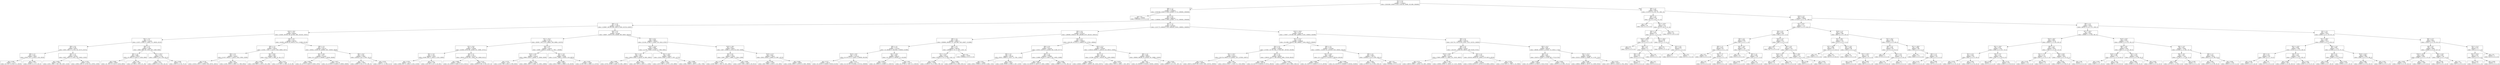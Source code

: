 digraph Tree {
node [shape=box] ;
0 [label="X[1] <= 0.5\ngini = 0.767\nsamples = 11106352\nvalue = [3320268, 5198575, 2072, 5143739, 28466, 1811066, 2064963]"] ;
1 [label="X[8] <= 1.5\ngini = 0.766\nsamples = 11059624\nvalue = [3248798, 5198575, 2058, 5143607, 27714, 1809582, 2064949]"] ;
0 -> 1 [labeldistance=2.5, labelangle=45, headlabel="True"] ;
2 [label="gini = 0.0\nsamples = 1189869\nvalue = [1881958, 0, 0, 0, 0, 0, 0]"] ;
1 -> 2 ;
3 [label="X[5] <= 0.5\ngini = 0.742\nsamples = 9869755\nvalue = [1366840, 5198575, 2058, 5143607, 27714, 1809582, 2064949]"] ;
1 -> 3 ;
4 [label="X[9] <= 2.5\ngini = 0.748\nsamples = 1293792\nvalue = [139067, 392760, 826, 780273, 4180, 310728, 418367]"] ;
3 -> 4 ;
5 [label="X[10] <= 29.5\ngini = 0.732\nsamples = 695832\nvalue = [54460, 208786, 150, 437365, 3682, 261328, 134351]"] ;
4 -> 5 ;
6 [label="X[3] <= 75.5\ngini = 0.75\nsamples = 110038\nvalue = [12071, 15490, 57, 55691, 571, 48263, 42223]"] ;
5 -> 6 ;
7 [label="X[9] <= 0.5\ngini = 0.738\nsamples = 69137\nvalue = [8202, 5885, 17, 27781, 323, 34774, 32574]"] ;
6 -> 7 ;
8 [label="X[8] <= 2.5\ngini = 0.541\nsamples = 19347\nvalue = [3165, 1227, 5, 6760, 0, 158, 19319]"] ;
7 -> 8 ;
9 [label="gini = 0.436\nsamples = 17225\nvalue = [0, 1227, 0, 6760, 0, 0, 19319]"] ;
8 -> 9 ;
10 [label="gini = 0.093\nsamples = 2122\nvalue = [3165, 0, 5, 0, 0, 158, 0]"] ;
8 -> 10 ;
11 [label="X[9] <= 1.5\ngini = 0.701\nsamples = 49790\nvalue = [5037, 4658, 12, 21021, 323, 34616, 13255]"] ;
7 -> 11 ;
12 [label="gini = 0.626\nsamples = 18335\nvalue = [2201, 1399, 1, 7301, 108, 15817, 2219]"] ;
11 -> 12 ;
13 [label="gini = 0.726\nsamples = 31455\nvalue = [2836, 3259, 11, 13720, 215, 18799, 11036]"] ;
11 -> 13 ;
14 [label="X[8] <= 2.5\ngini = 0.724\nsamples = 40901\nvalue = [3869, 9605, 40, 27910, 248, 13489, 9649]"] ;
6 -> 14 ;
15 [label="X[0] <= 1.5\ngini = 0.688\nsamples = 38152\nvalue = [0, 9605, 0, 27910, 0, 13265, 9649]"] ;
14 -> 15 ;
16 [label="gini = 0.682\nsamples = 36586\nvalue = [0, 7951, 0, 27120, 0, 13234, 9630]"] ;
15 -> 16 ;
17 [label="gini = 0.46\nsamples = 1566\nvalue = [0, 1654, 0, 790, 0, 31, 19]"] ;
15 -> 17 ;
18 [label="X[7] <= 232.5\ngini = 0.214\nsamples = 2749\nvalue = [3869, 0, 40, 0, 248, 224, 0]"] ;
14 -> 18 ;
19 [label="gini = 0.18\nsamples = 2522\nvalue = [3636, 0, 40, 0, 203, 145, 0]"] ;
18 -> 19 ;
20 [label="gini = 0.509\nsamples = 227\nvalue = [233, 0, 0, 0, 45, 79, 0]"] ;
18 -> 20 ;
21 [label="X[4] <= 8.5\ngini = 0.721\nsamples = 585794\nvalue = [42389, 193296, 93, 381674, 3111, 213065, 92128]"] ;
5 -> 21 ;
22 [label="X[0] <= 1.5\ngini = 0.733\nsamples = 194424\nvalue = [12045, 71261, 1, 122275, 1058, 48006, 52672]"] ;
21 -> 22 ;
23 [label="X[0] <= 0.5\ngini = 0.73\nsamples = 184587\nvalue = [11527, 59629, 1, 119315, 1042, 47861, 52395]"] ;
22 -> 23 ;
24 [label="gini = 0.745\nsamples = 134022\nvalue = [10224, 35011, 1, 80384, 1020, 40781, 44351]"] ;
23 -> 24 ;
25 [label="gini = 0.65\nsamples = 50565\nvalue = [1303, 24618, 0, 38931, 22, 7080, 8044]"] ;
23 -> 25 ;
26 [label="X[3] <= 69.5\ngini = 0.403\nsamples = 9837\nvalue = [518, 11632, 0, 2960, 16, 145, 277]"] ;
22 -> 26 ;
27 [label="gini = 0.387\nsamples = 5468\nvalue = [348, 6605, 0, 1318, 6, 102, 239]"] ;
26 -> 27 ;
28 [label="gini = 0.417\nsamples = 4369\nvalue = [170, 5027, 0, 1642, 10, 43, 38]"] ;
26 -> 28 ;
29 [label="X[8] <= 2.5\ngini = 0.707\nsamples = 391370\nvalue = [30344, 122035, 92, 259399, 2053, 165059, 39456]"] ;
21 -> 29 ;
30 [label="X[3] <= 46.5\ngini = 0.677\nsamples = 370403\nvalue = [0, 122035, 0, 259399, 0, 164343, 39456]"] ;
29 -> 30 ;
31 [label="gini = 0.652\nsamples = 55664\nvalue = [0, 14773, 0, 34816, 0, 35393, 2976]"] ;
30 -> 31 ;
32 [label="gini = 0.677\nsamples = 314739\nvalue = [0, 107262, 0, 224583, 0, 128950, 36480]"] ;
30 -> 32 ;
33 [label="X[6] <= 44.5\ngini = 0.161\nsamples = 20967\nvalue = [30344, 0, 92, 0, 2053, 716, 0]"] ;
29 -> 33 ;
34 [label="gini = 0.15\nsamples = 19855\nvalue = [28937, 0, 85, 0, 1747, 692, 0]"] ;
33 -> 34 ;
35 [label="gini = 0.318\nsamples = 1112\nvalue = [1407, 0, 7, 0, 306, 24, 0]"] ;
33 -> 35 ;
36 [label="X[0] <= 0.5\ngini = 0.73\nsamples = 597960\nvalue = [84607, 183974, 676, 342908, 498, 49400, 284016]"] ;
4 -> 36 ;
37 [label="X[7] <= 191.5\ngini = 0.726\nsamples = 367718\nvalue = [63367, 76112, 673, 186601, 438, 38985, 216379]"] ;
36 -> 37 ;
38 [label="X[7] <= 20.5\ngini = 0.738\nsamples = 182696\nvalue = [42386, 35782, 667, 84199, 423, 19068, 107011]"] ;
37 -> 38 ;
39 [label="X[3] <= 74.5\ngini = 0.704\nsamples = 25621\nvalue = [4166, 4362, 0, 13616, 3, 2220, 16000]"] ;
38 -> 39 ;
40 [label="gini = 0.704\nsamples = 24752\nvalue = [3948, 4327, 0, 13465, 3, 2104, 15158]"] ;
39 -> 40 ;
41 [label="gini = 0.572\nsamples = 869\nvalue = [218, 35, 0, 151, 0, 116, 842]"] ;
39 -> 41 ;
42 [label="X[8] <= 2.5\ngini = 0.742\nsamples = 157075\nvalue = [38220, 31420, 667, 70583, 420, 16848, 91011]"] ;
38 -> 42 ;
43 [label="gini = 0.665\nsamples = 130916\nvalue = [0, 31420, 0, 70583, 0, 14711, 91011]"] ;
42 -> 43 ;
44 [label="gini = 0.147\nsamples = 26159\nvalue = [38220, 0, 667, 0, 420, 2137, 0]"] ;
42 -> 44 ;
45 [label="X[4] <= 6.5\ngini = 0.71\nsamples = 185022\nvalue = [20981, 40330, 6, 102402, 15, 19917, 109368]"] ;
37 -> 45 ;
46 [label="X[10] <= 29.5\ngini = 0.737\nsamples = 103442\nvalue = [9960, 25435, 2, 58046, 15, 19849, 50390]"] ;
45 -> 46 ;
47 [label="gini = 0.723\nsamples = 10575\nvalue = [1355, 788, 0, 4165, 5, 3798, 6505]"] ;
46 -> 47 ;
48 [label="gini = 0.733\nsamples = 92867\nvalue = [8605, 24647, 2, 53881, 10, 16051, 43885]"] ;
46 -> 48 ;
49 [label="X[3] <= 74.5\ngini = 0.654\nsamples = 81580\nvalue = [11021, 14895, 4, 44356, 0, 68, 58978]"] ;
45 -> 49 ;
50 [label="gini = 0.666\nsamples = 65672\nvalue = [8315, 13843, 4, 38660, 0, 64, 43226]"] ;
49 -> 50 ;
51 [label="gini = 0.545\nsamples = 15908\nvalue = [2706, 1052, 0, 5696, 0, 4, 15752]"] ;
49 -> 51 ;
52 [label="X[3] <= 67.5\ngini = 0.688\nsamples = 230242\nvalue = [21240, 107862, 3, 156307, 60, 10415, 67637]"] ;
36 -> 52 ;
53 [label="X[10] <= 212.5\ngini = 0.688\nsamples = 130841\nvalue = [11763, 72366, 0, 81553, 22, 5389, 35631]"] ;
52 -> 53 ;
54 [label="X[4] <= 10.5\ngini = 0.68\nsamples = 82031\nvalue = [6529, 50561, 0, 48108, 18, 3362, 20852]"] ;
53 -> 54 ;
55 [label="gini = 0.683\nsamples = 72185\nvalue = [5702, 42186, 0, 44092, 18, 3361, 18667]"] ;
54 -> 55 ;
56 [label="gini = 0.613\nsamples = 9846\nvalue = [827, 8375, 0, 4016, 0, 1, 2185]"] ;
54 -> 56 ;
57 [label="X[2] <= 124.5\ngini = 0.691\nsamples = 48810\nvalue = [5234, 21805, 0, 33445, 4, 2027, 14779]"] ;
53 -> 57 ;
58 [label="gini = 0.673\nsamples = 18281\nvalue = [1873, 5367, 0, 13775, 2, 822, 6990]"] ;
57 -> 58 ;
59 [label="gini = 0.689\nsamples = 30529\nvalue = [3361, 16438, 0, 19670, 2, 1205, 7789]"] ;
57 -> 59 ;
60 [label="X[10] <= 38.5\ngini = 0.675\nsamples = 99401\nvalue = [9477, 35496, 3, 74754, 38, 5026, 32006]"] ;
52 -> 60 ;
61 [label="X[4] <= 6.5\ngini = 0.703\nsamples = 25483\nvalue = [3467, 5492, 1, 16695, 15, 2059, 12296]"] ;
60 -> 61 ;
62 [label="gini = 0.731\nsamples = 11954\nvalue = [1536, 3383, 1, 7843, 15, 2021, 4081]"] ;
61 -> 62 ;
63 [label="gini = 0.656\nsamples = 13529\nvalue = [1931, 2109, 0, 8852, 0, 38, 8215]"] ;
61 -> 63 ;
64 [label="X[10] <= 47.5\ngini = 0.655\nsamples = 73918\nvalue = [6010, 30004, 2, 58059, 23, 2967, 19710]"] ;
60 -> 64 ;
65 [label="gini = 0.564\nsamples = 13280\nvalue = [462, 10981, 0, 8320, 0, 119, 1062]"] ;
64 -> 65 ;
66 [label="gini = 0.649\nsamples = 60638\nvalue = [5548, 19023, 2, 49739, 23, 2848, 18648]"] ;
64 -> 66 ;
67 [label="X[5] <= 1.5\ngini = 0.736\nsamples = 8575963\nvalue = [1227773, 4805815, 1232, 4363334, 23534, 1498854, 1646582]"] ;
3 -> 67 ;
68 [label="X[0] <= 0.5\ngini = 0.736\nsamples = 3732237\nvalue = [468096, 2038225, 768, 1894480, 8370, 492229, 1003513]"] ;
67 -> 68 ;
69 [label="X[8] <= 2.5\ngini = 0.766\nsamples = 1963172\nvalue = [306960, 565846, 757, 1007566, 7453, 404877, 812669]"] ;
68 -> 69 ;
70 [label="X[9] <= 2.5\ngini = 0.722\nsamples = 1757043\nvalue = [0, 565846, 0, 1007566, 0, 393830, 812669]"] ;
69 -> 70 ;
71 [label="X[10] <= 28.5\ngini = 0.725\nsamples = 1167919\nvalue = [0, 357273, 0, 715561, 0, 393830, 381239]"] ;
70 -> 71 ;
72 [label="gini = 0.727\nsamples = 190141\nvalue = [0, 42525, 0, 100463, 0, 66316, 91233]"] ;
71 -> 72 ;
73 [label="gini = 0.721\nsamples = 977778\nvalue = [0, 314748, 0, 615098, 0, 327514, 290006]"] ;
71 -> 73 ;
74 [label="X[2] <= 130.5\ngini = 0.637\nsamples = 589124\nvalue = [0, 208573, 0, 292005, 0, 0, 431430]"] ;
70 -> 74 ;
75 [label="gini = 0.643\nsamples = 415952\nvalue = [0, 150814, 0, 214068, 0, 0, 293275]"] ;
74 -> 75 ;
76 [label="gini = 0.62\nsamples = 173172\nvalue = [0, 57759, 0, 77937, 0, 0, 138155]"] ;
74 -> 76 ;
77 [label="X[8] <= 4.5\ngini = 0.113\nsamples = 206129\nvalue = [306960, 0, 757, 0, 7453, 11047, 0]"] ;
69 -> 77 ;
78 [label="X[7] <= 211.5\ngini = 0.337\nsamples = 61568\nvalue = [78416, 0, 757, 0, 7453, 11047, 0]"] ;
77 -> 78 ;
79 [label="gini = 0.256\nsamples = 52809\nvalue = [71830, 0, 731, 0, 3623, 7697, 0]"] ;
78 -> 79 ;
80 [label="gini = 0.636\nsamples = 8759\nvalue = [6586, 0, 26, 0, 3830, 3350, 0]"] ;
78 -> 80 ;
81 [label="gini = 0.0\nsamples = 144561\nvalue = [228544, 0, 0, 0, 0, 0, 0]"] ;
77 -> 81 ;
82 [label="X[4] <= 2.5\ngini = 0.614\nsamples = 1769065\nvalue = [161136, 1472379, 11, 886914, 917, 87352, 190844]"] ;
68 -> 82 ;
83 [label="X[6] <= 9.5\ngini = 0.517\nsamples = 536168\nvalue = [22910, 542374, 0, 225500, 364, 21336, 35777]"] ;
82 -> 83 ;
84 [label="X[6] <= 5.5\ngini = 0.56\nsamples = 162199\nvalue = [8222, 149923, 0, 79127, 12, 7301, 12281]"] ;
83 -> 84 ;
85 [label="gini = 0.53\nsamples = 118662\nvalue = [5814, 116593, 0, 53758, 9, 4484, 7152]"] ;
84 -> 85 ;
86 [label="gini = 0.624\nsamples = 43537\nvalue = [2408, 33330, 0, 25369, 3, 2817, 5129]"] ;
84 -> 86 ;
87 [label="X[8] <= 2.5\ngini = 0.496\nsamples = 373969\nvalue = [14688, 392451, 0, 146373, 352, 14035, 23496]"] ;
83 -> 87 ;
88 [label="gini = 0.469\nsamples = 364103\nvalue = [0, 392451, 0, 146373, 0, 13652, 23496]"] ;
87 -> 88 ;
89 [label="gini = 0.092\nsamples = 9866\nvalue = [14688, 0, 0, 0, 352, 383, 0]"] ;
87 -> 89 ;
90 [label="X[3] <= 57.5\ngini = 0.645\nsamples = 1232897\nvalue = [138226, 930005, 11, 661414, 553, 66016, 155067]"] ;
82 -> 90 ;
91 [label="X[0] <= 2.5\ngini = 0.61\nsamples = 387390\nvalue = [47386, 330709, 1, 183158, 202, 15050, 36562]"] ;
90 -> 91 ;
92 [label="gini = 0.601\nsamples = 364857\nvalue = [40462, 318695, 1, 168256, 195, 14524, 35075]"] ;
91 -> 92 ;
93 [label="gini = 0.676\nsamples = 22533\nvalue = [6924, 12014, 0, 14902, 7, 526, 1487]"] ;
91 -> 93 ;
94 [label="X[8] <= 2.5\ngini = 0.658\nsamples = 845507\nvalue = [90840, 599296, 10, 478256, 351, 50966, 118505]"] ;
90 -> 94 ;
95 [label="gini = 0.61\nsamples = 786775\nvalue = [0, 599296, 0, 478256, 0, 49339, 118505]"] ;
94 -> 95 ;
96 [label="gini = 0.042\nsamples = 58732\nvalue = [90840, 0, 10, 0, 351, 1627, 0]"] ;
94 -> 96 ;
97 [label="X[10] <= 230.5\ngini = 0.732\nsamples = 4843726\nvalue = [759677, 2767590, 464, 2468854, 15164, 1006625, 643069]"] ;
67 -> 97 ;
98 [label="X[7] <= 172.5\ngini = 0.735\nsamples = 3788966\nvalue = [511899, 2052014, 368, 1996847, 12042, 881873, 538435]"] ;
97 -> 98 ;
99 [label="X[4] <= 5.5\ngini = 0.743\nsamples = 1646897\nvalue = [270947, 927701, 344, 777709, 6857, 387029, 235290]"] ;
98 -> 99 ;
100 [label="X[2] <= 132.5\ngini = 0.741\nsamples = 654075\nvalue = [101724, 384974, 76, 292655, 1972, 107929, 145871]"] ;
99 -> 100 ;
101 [label="gini = 0.747\nsamples = 596093\nvalue = [95574, 333870, 69, 275221, 1800, 100703, 136563]"] ;
100 -> 101 ;
102 [label="gini = 0.63\nsamples = 57982\nvalue = [6150, 51104, 7, 17434, 172, 7226, 9308]"] ;
100 -> 102 ;
103 [label="X[8] <= 2.5\ngini = 0.739\nsamples = 992822\nvalue = [169223, 542727, 268, 485054, 4885, 279100, 89419]"] ;
99 -> 103 ;
104 [label="gini = 0.684\nsamples = 881168\nvalue = [0, 542727, 0, 485054, 0, 276751, 89419]"] ;
103 -> 104 ;
105 [label="gini = 0.082\nsamples = 111654\nvalue = [169223, 0, 268, 0, 4885, 2349, 0]"] ;
103 -> 105 ;
106 [label="X[8] <= 2.5\ngini = 0.726\nsamples = 2142069\nvalue = [240952, 1124313, 24, 1219138, 5185, 494844, 303145]"] ;
98 -> 106 ;
107 [label="X[2] <= 119.5\ngini = 0.687\nsamples = 1985297\nvalue = [0, 1124313, 0, 1219138, 0, 492516, 303145]"] ;
106 -> 107 ;
108 [label="gini = 0.686\nsamples = 240436\nvalue = [0, 105572, 0, 169455, 0, 57172, 48763]"] ;
107 -> 108 ;
109 [label="gini = 0.685\nsamples = 1744861\nvalue = [0, 1018741, 0, 1049683, 0, 435344, 254382]"] ;
107 -> 109 ;
110 [label="X[8] <= 4.5\ngini = 0.059\nsamples = 156772\nvalue = [240952, 0, 24, 0, 5185, 2328, 0]"] ;
106 -> 110 ;
111 [label="gini = 0.459\nsamples = 15939\nvalue = [17553, 0, 24, 0, 5185, 2328, 0]"] ;
110 -> 111 ;
112 [label="gini = 0.0\nsamples = 140833\nvalue = [223399, 0, 0, 0, 0, 0, 0]"] ;
110 -> 112 ;
113 [label="X[0] <= 0.5\ngini = 0.704\nsamples = 1054760\nvalue = [247778, 715576, 96, 472007, 3122, 124752, 104634]"] ;
97 -> 113 ;
114 [label="X[6] <= 2.0\ngini = 0.782\nsamples = 454537\nvalue = [161180, 173033, 96, 199478, 2409, 95236, 87501]"] ;
113 -> 114 ;
115 [label="X[10] <= 238.5\ngini = 0.75\nsamples = 181945\nvalue = [79635, 84685, 12, 74844, 231, 10162, 38397]"] ;
114 -> 115 ;
116 [label="gini = 0.74\nsamples = 108198\nvalue = [49679, 52091, 1, 45342, 114, 4952, 18949]"] ;
115 -> 116 ;
117 [label="gini = 0.763\nsamples = 73747\nvalue = [29956, 32594, 11, 29502, 117, 5210, 19448]"] ;
115 -> 117 ;
118 [label="X[5] <= 2.5\ngini = 0.787\nsamples = 272592\nvalue = [81545, 88348, 84, 124634, 2178, 85074, 49104]"] ;
114 -> 118 ;
119 [label="gini = 0.784\nsamples = 254498\nvalue = [74026, 84133, 57, 116734, 2178, 84952, 40261]"] ;
118 -> 119 ;
120 [label="gini = 0.738\nsamples = 18094\nvalue = [7519, 4215, 27, 7900, 0, 122, 8843]"] ;
118 -> 120 ;
121 [label="X[3] <= 41.5\ngini = 0.581\nsamples = 600223\nvalue = [86598, 542543, 0, 272529, 713, 29516, 17133]"] ;
113 -> 121 ;
122 [label="X[8] <= 2.5\ngini = 0.607\nsamples = 258335\nvalue = [34376, 218505, 0, 127538, 682, 17719, 9718]"] ;
121 -> 122 ;
123 [label="gini = 0.538\nsamples = 236030\nvalue = [0, 218505, 0, 127538, 0, 17443, 9718]"] ;
122 -> 123 ;
124 [label="gini = 0.053\nsamples = 22305\nvalue = [34376, 0, 0, 0, 682, 276, 0]"] ;
122 -> 124 ;
125 [label="X[2] <= 127.5\ngini = 0.559\nsamples = 341888\nvalue = [52222, 324038, 0, 144991, 31, 11797, 7415]"] ;
121 -> 125 ;
126 [label="gini = 0.568\nsamples = 302159\nvalue = [49645, 280464, 0, 130737, 22, 10033, 6324]"] ;
125 -> 126 ;
127 [label="gini = 0.472\nsamples = 39729\nvalue = [2577, 43574, 0, 14254, 9, 1764, 1091]"] ;
125 -> 127 ;
128 [label="X[8] <= 2.5\ngini = 0.063\nsamples = 46728\nvalue = [71470, 0, 14, 132, 752, 1484, 14]"] ;
0 -> 128 [labeldistance=2.5, labelangle=-45, headlabel="False"] ;
129 [label="X[8] <= 1.5\ngini = 0.545\nsamples = 140\nvalue = [51, 0, 0, 132, 0, 15, 14]"] ;
128 -> 129 ;
130 [label="gini = 0.0\nsamples = 36\nvalue = [51, 0, 0, 0, 0, 0, 0]"] ;
129 -> 130 ;
131 [label="X[2] <= 133.5\ngini = 0.312\nsamples = 104\nvalue = [0, 0, 0, 132, 0, 15, 14]"] ;
129 -> 131 ;
132 [label="X[5] <= 1.5\ngini = 0.637\nsamples = 23\nvalue = [0, 0, 0, 7, 0, 15, 14]"] ;
131 -> 132 ;
133 [label="X[10] <= 203.0\ngini = 0.571\nsamples = 15\nvalue = [0, 0, 0, 6, 0, 3, 12]"] ;
132 -> 133 ;
134 [label="gini = 0.0\nsamples = 4\nvalue = [0, 0, 0, 6, 0, 0, 0]"] ;
133 -> 134 ;
135 [label="X[9] <= 2.5\ngini = 0.32\nsamples = 11\nvalue = [0, 0, 0, 0, 0, 3, 12]"] ;
133 -> 135 ;
136 [label="X[0] <= 4.5\ngini = 0.48\nsamples = 5\nvalue = [0, 0, 0, 0, 0, 3, 2]"] ;
135 -> 136 ;
137 [label="gini = 0.375\nsamples = 4\nvalue = [0, 0, 0, 0, 0, 3, 1]"] ;
136 -> 137 ;
138 [label="gini = 0.0\nsamples = 1\nvalue = [0, 0, 0, 0, 0, 0, 1]"] ;
136 -> 138 ;
139 [label="gini = 0.0\nsamples = 6\nvalue = [0, 0, 0, 0, 0, 0, 10]"] ;
135 -> 139 ;
140 [label="X[2] <= 130.5\ngini = 0.338\nsamples = 8\nvalue = [0, 0, 0, 1, 0, 12, 2]"] ;
132 -> 140 ;
141 [label="gini = 0.0\nsamples = 6\nvalue = [0, 0, 0, 0, 0, 12, 0]"] ;
140 -> 141 ;
142 [label="X[1] <= 9.5\ngini = 0.444\nsamples = 2\nvalue = [0, 0, 0, 1, 0, 0, 2]"] ;
140 -> 142 ;
143 [label="gini = 0.0\nsamples = 1\nvalue = [0, 0, 0, 0, 0, 0, 2]"] ;
142 -> 143 ;
144 [label="gini = 0.0\nsamples = 1\nvalue = [0, 0, 0, 1, 0, 0, 0]"] ;
142 -> 144 ;
145 [label="gini = 0.0\nsamples = 81\nvalue = [0, 0, 0, 125, 0, 0, 0]"] ;
131 -> 145 ;
146 [label="X[10] <= 5.5\ngini = 0.059\nsamples = 46588\nvalue = [71419, 0, 14, 0, 752, 1469, 0]"] ;
128 -> 146 ;
147 [label="X[7] <= 93.5\ngini = 0.171\nsamples = 1151\nvalue = [1632, 0, 0, 0, 5, 164, 0]"] ;
146 -> 147 ;
148 [label="X[4] <= 8.5\ngini = 0.019\nsamples = 485\nvalue = [740, 0, 0, 0, 1, 6, 0]"] ;
147 -> 148 ;
149 [label="X[5] <= 0.5\ngini = 0.009\nsamples = 270\nvalue = [431, 0, 0, 0, 1, 1, 0]"] ;
148 -> 149 ;
150 [label="X[0] <= 1.5\ngini = 0.015\nsamples = 82\nvalue = [134, 0, 0, 0, 0, 1, 0]"] ;
149 -> 150 ;
151 [label="gini = 0.0\nsamples = 80\nvalue = [133, 0, 0, 0, 0, 0, 0]"] ;
150 -> 151 ;
152 [label="X[4] <= 7.0\ngini = 0.5\nsamples = 2\nvalue = [1, 0, 0, 0, 0, 1, 0]"] ;
150 -> 152 ;
153 [label="gini = 0.0\nsamples = 1\nvalue = [1, 0, 0, 0, 0, 0, 0]"] ;
152 -> 153 ;
154 [label="gini = 0.0\nsamples = 1\nvalue = [0, 0, 0, 0, 0, 1, 0]"] ;
152 -> 154 ;
155 [label="X[3] <= 76.5\ngini = 0.007\nsamples = 188\nvalue = [297, 0, 0, 0, 1, 0, 0]"] ;
149 -> 155 ;
156 [label="gini = 0.0\nsamples = 48\nvalue = [75, 0, 0, 0, 0, 0, 0]"] ;
155 -> 156 ;
157 [label="X[5] <= 1.5\ngini = 0.009\nsamples = 140\nvalue = [222, 0, 0, 0, 1, 0, 0]"] ;
155 -> 157 ;
158 [label="gini = 0.016\nsamples = 77\nvalue = [122, 0, 0, 0, 1, 0, 0]"] ;
157 -> 158 ;
159 [label="gini = 0.0\nsamples = 63\nvalue = [100, 0, 0, 0, 0, 0, 0]"] ;
157 -> 159 ;
160 [label="X[10] <= 3.0\ngini = 0.031\nsamples = 215\nvalue = [309, 0, 0, 0, 0, 5, 0]"] ;
148 -> 160 ;
161 [label="gini = 0.0\nsamples = 33\nvalue = [47, 0, 0, 0, 0, 0, 0]"] ;
160 -> 161 ;
162 [label="X[4] <= 9.5\ngini = 0.037\nsamples = 182\nvalue = [262, 0, 0, 0, 0, 5, 0]"] ;
160 -> 162 ;
163 [label="X[10] <= 4.5\ngini = 0.08\nsamples = 41\nvalue = [46, 0, 0, 0, 0, 2, 0]"] ;
162 -> 163 ;
164 [label="gini = 0.102\nsamples = 31\nvalue = [35, 0, 0, 0, 0, 2, 0]"] ;
163 -> 164 ;
165 [label="gini = 0.0\nsamples = 10\nvalue = [11, 0, 0, 0, 0, 0, 0]"] ;
163 -> 165 ;
166 [label="X[7] <= 39.5\ngini = 0.027\nsamples = 141\nvalue = [216, 0, 0, 0, 0, 3, 0]"] ;
162 -> 166 ;
167 [label="gini = 0.198\nsamples = 7\nvalue = [8, 0, 0, 0, 0, 1, 0]"] ;
166 -> 167 ;
168 [label="gini = 0.019\nsamples = 134\nvalue = [208, 0, 0, 0, 0, 2, 0]"] ;
166 -> 168 ;
169 [label="X[10] <= 4.5\ngini = 0.261\nsamples = 666\nvalue = [892, 0, 0, 0, 4, 158, 0]"] ;
147 -> 169 ;
170 [label="X[7] <= 96.5\ngini = 0.414\nsamples = 153\nvalue = [174, 0, 0, 0, 0, 72, 0]"] ;
169 -> 170 ;
171 [label="X[7] <= 95.5\ngini = 0.308\nsamples = 55\nvalue = [16, 0, 0, 0, 0, 68, 0]"] ;
170 -> 171 ;
172 [label="gini = 0.0\nsamples = 10\nvalue = [16, 0, 0, 0, 0, 0, 0]"] ;
171 -> 172 ;
173 [label="gini = 0.0\nsamples = 45\nvalue = [0, 0, 0, 0, 0, 68, 0]"] ;
171 -> 173 ;
174 [label="X[4] <= 10.5\ngini = 0.048\nsamples = 98\nvalue = [158, 0, 0, 0, 0, 4, 0]"] ;
170 -> 174 ;
175 [label="gini = 0.0\nsamples = 63\nvalue = [105, 0, 0, 0, 0, 0, 0]"] ;
174 -> 175 ;
176 [label="X[7] <= 102.5\ngini = 0.131\nsamples = 35\nvalue = [53, 0, 0, 0, 0, 4, 0]"] ;
174 -> 176 ;
177 [label="gini = 0.397\nsamples = 8\nvalue = [8, 0, 0, 0, 0, 3, 0]"] ;
176 -> 177 ;
178 [label="gini = 0.043\nsamples = 27\nvalue = [45, 0, 0, 0, 0, 1, 0]"] ;
176 -> 178 ;
179 [label="X[7] <= 94.5\ngini = 0.199\nsamples = 513\nvalue = [718, 0, 0, 0, 4, 86, 0]"] ;
169 -> 179 ;
180 [label="X[9] <= 2.5\ngini = 0.263\nsamples = 48\nvalue = [12, 0, 0, 0, 0, 65, 0]"] ;
179 -> 180 ;
181 [label="gini = 0.0\nsamples = 4\nvalue = [7, 0, 0, 0, 0, 0, 0]"] ;
180 -> 181 ;
182 [label="X[4] <= 3.5\ngini = 0.133\nsamples = 44\nvalue = [5, 0, 0, 0, 0, 65, 0]"] ;
180 -> 182 ;
183 [label="gini = 0.0\nsamples = 40\nvalue = [0, 0, 0, 0, 0, 65, 0]"] ;
182 -> 183 ;
184 [label="gini = 0.0\nsamples = 4\nvalue = [5, 0, 0, 0, 0, 0, 0]"] ;
182 -> 184 ;
185 [label="X[7] <= 108.5\ngini = 0.066\nsamples = 465\nvalue = [706, 0, 0, 0, 4, 21, 0]"] ;
179 -> 185 ;
186 [label="gini = 0.0\nsamples = 273\nvalue = [426, 0, 0, 0, 0, 0, 0]"] ;
185 -> 186 ;
187 [label="X[5] <= 1.5\ngini = 0.152\nsamples = 192\nvalue = [280, 0, 0, 0, 4, 21, 0]"] ;
185 -> 187 ;
188 [label="gini = 0.137\nsamples = 177\nvalue = [263, 0, 0, 0, 0, 21, 0]"] ;
187 -> 188 ;
189 [label="gini = 0.308\nsamples = 15\nvalue = [17, 0, 0, 0, 4, 0, 0]"] ;
187 -> 189 ;
190 [label="X[9] <= 2.5\ngini = 0.056\nsamples = 45437\nvalue = [69787, 0, 14, 0, 747, 1305, 0]"] ;
146 -> 190 ;
191 [label="X[7] <= 102.5\ngini = 0.06\nsamples = 23420\nvalue = [35856, 0, 5, 0, 644, 494, 0]"] ;
190 -> 191 ;
192 [label="X[10] <= 60.5\ngini = 0.084\nsamples = 6179\nvalue = [9456, 0, 2, 0, 233, 193, 0]"] ;
191 -> 192 ;
193 [label="X[2] <= 129.5\ngini = 0.167\nsamples = 1304\nvalue = [1895, 0, 0, 0, 107, 79, 0]"] ;
192 -> 193 ;
194 [label="X[7] <= 47.5\ngini = 0.305\nsamples = 320\nvalue = [398, 0, 0, 0, 47, 38, 0]"] ;
193 -> 194 ;
195 [label="gini = 0.219\nsamples = 178\nvalue = [240, 0, 0, 0, 23, 10, 0]"] ;
194 -> 195 ;
196 [label="gini = 0.403\nsamples = 142\nvalue = [158, 0, 0, 0, 24, 28, 0]"] ;
194 -> 196 ;
197 [label="X[3] <= 70.5\ngini = 0.12\nsamples = 984\nvalue = [1497, 0, 0, 0, 60, 41, 0]"] ;
193 -> 197 ;
198 [label="gini = 0.568\nsamples = 6\nvalue = [3, 0, 0, 0, 1, 5, 0]"] ;
197 -> 198 ;
199 [label="gini = 0.114\nsamples = 978\nvalue = [1494, 0, 0, 0, 59, 36, 0]"] ;
197 -> 199 ;
200 [label="X[6] <= 2.5\ngini = 0.061\nsamples = 4875\nvalue = [7561, 0, 2, 0, 126, 114, 0]"] ;
192 -> 200 ;
201 [label="X[1] <= 71.5\ngini = 0.172\nsamples = 223\nvalue = [326, 0, 2, 0, 14, 17, 0]"] ;
200 -> 201 ;
202 [label="gini = 0.144\nsamples = 210\nvalue = [316, 0, 2, 0, 9, 15, 0]"] ;
201 -> 202 ;
203 [label="gini = 0.554\nsamples = 13\nvalue = [10, 0, 0, 0, 5, 2, 0]"] ;
201 -> 203 ;
204 [label="X[0] <= 63.0\ngini = 0.055\nsamples = 4652\nvalue = [7235, 0, 0, 0, 112, 97, 0]"] ;
200 -> 204 ;
205 [label="gini = 0.054\nsamples = 4649\nvalue = [7233, 0, 0, 0, 109, 97, 0]"] ;
204 -> 205 ;
206 [label="gini = 0.48\nsamples = 3\nvalue = [2, 0, 0, 0, 3, 0, 0]"] ;
204 -> 206 ;
207 [label="X[10] <= 83.5\ngini = 0.052\nsamples = 17241\nvalue = [26400, 0, 3, 0, 411, 301, 0]"] ;
191 -> 207 ;
208 [label="X[6] <= 16.5\ngini = 0.101\nsamples = 3259\nvalue = [4831, 0, 2, 0, 116, 149, 0]"] ;
207 -> 208 ;
209 [label="X[10] <= 39.5\ngini = 0.166\nsamples = 775\nvalue = [1117, 0, 2, 0, 10, 99, 0]"] ;
208 -> 209 ;
210 [label="gini = 0.354\nsamples = 115\nvalue = [126, 0, 0, 0, 1, 36, 0]"] ;
209 -> 210 ;
211 [label="gini = 0.131\nsamples = 660\nvalue = [991, 0, 2, 0, 9, 63, 0]"] ;
209 -> 211 ;
212 [label="X[3] <= 73.5\ngini = 0.078\nsamples = 2484\nvalue = [3714, 0, 0, 0, 106, 50, 0]"] ;
208 -> 212 ;
213 [label="gini = 0.098\nsamples = 1593\nvalue = [2349, 0, 0, 0, 92, 34, 0]"] ;
212 -> 213 ;
214 [label="gini = 0.042\nsamples = 891\nvalue = [1365, 0, 0, 0, 14, 16, 0]"] ;
212 -> 214 ;
215 [label="X[6] <= 14.5\ngini = 0.04\nsamples = 13982\nvalue = [21569, 0, 1, 0, 295, 152, 0]"] ;
207 -> 215 ;
216 [label="X[0] <= 18.5\ngini = 0.03\nsamples = 7559\nvalue = [11756, 0, 1, 0, 109, 73, 0]"] ;
215 -> 216 ;
217 [label="gini = 0.03\nsamples = 7528\nvalue = [11713, 0, 1, 0, 106, 72, 0]"] ;
216 -> 217 ;
218 [label="gini = 0.158\nsamples = 31\nvalue = [43, 0, 0, 0, 3, 1, 0]"] ;
216 -> 218 ;
219 [label="X[9] <= 1.5\ngini = 0.051\nsamples = 6423\nvalue = [9813, 0, 0, 0, 186, 79, 0]"] ;
215 -> 219 ;
220 [label="gini = 0.067\nsamples = 2164\nvalue = [3271, 0, 0, 0, 89, 28, 0]"] ;
219 -> 220 ;
221 [label="gini = 0.043\nsamples = 4259\nvalue = [6542, 0, 0, 0, 97, 51, 0]"] ;
219 -> 221 ;
222 [label="X[1] <= 5.5\ngini = 0.052\nsamples = 22017\nvalue = [33931, 0, 9, 0, 103, 811, 0]"] ;
190 -> 222 ;
223 [label="X[7] <= 109.5\ngini = 0.057\nsamples = 15317\nvalue = [23520, 0, 9, 0, 74, 620, 0]"] ;
222 -> 223 ;
224 [label="X[2] <= 119.5\ngini = 0.046\nsamples = 7838\nvalue = [12121, 0, 3, 0, 42, 249, 0]"] ;
223 -> 224 ;
225 [label="X[0] <= 3.5\ngini = 0.153\nsamples = 335\nvalue = [495, 0, 0, 0, 1, 44, 0]"] ;
224 -> 225 ;
226 [label="gini = 0.158\nsamples = 324\nvalue = [478, 0, 0, 0, 1, 44, 0]"] ;
225 -> 226 ;
227 [label="gini = 0.0\nsamples = 11\nvalue = [17, 0, 0, 0, 0, 0, 0]"] ;
225 -> 227 ;
228 [label="X[3] <= 72.5\ngini = 0.041\nsamples = 7503\nvalue = [11626, 0, 3, 0, 41, 205, 0]"] ;
224 -> 228 ;
229 [label="gini = 0.035\nsamples = 6817\nvalue = [10595, 0, 3, 0, 28, 158, 0]"] ;
228 -> 229 ;
230 [label="gini = 0.105\nsamples = 686\nvalue = [1031, 0, 0, 0, 13, 47, 0]"] ;
228 -> 230 ;
231 [label="X[6] <= 14.5\ngini = 0.067\nsamples = 7479\nvalue = [11399, 0, 6, 0, 32, 371, 0]"] ;
223 -> 231 ;
232 [label="X[4] <= 5.5\ngini = 0.032\nsamples = 3514\nvalue = [5508, 0, 0, 0, 8, 82, 0]"] ;
231 -> 232 ;
233 [label="gini = 0.058\nsamples = 1162\nvalue = [1808, 0, 0, 0, 7, 49, 0]"] ;
232 -> 233 ;
234 [label="gini = 0.018\nsamples = 2352\nvalue = [3700, 0, 0, 0, 1, 33, 0]"] ;
232 -> 234 ;
235 [label="X[10] <= 247.5\ngini = 0.098\nsamples = 3965\nvalue = [5891, 0, 6, 0, 24, 289, 0]"] ;
231 -> 235 ;
236 [label="gini = 0.086\nsamples = 3561\nvalue = [5298, 0, 6, 0, 24, 218, 0]"] ;
235 -> 236 ;
237 [label="gini = 0.191\nsamples = 404\nvalue = [593, 0, 0, 0, 0, 71, 0]"] ;
235 -> 237 ;
238 [label="X[6] <= 47.5\ngini = 0.041\nsamples = 6700\nvalue = [10411, 0, 0, 0, 29, 191, 0]"] ;
222 -> 238 ;
239 [label="X[0] <= 6.5\ngini = 0.04\nsamples = 6683\nvalue = [10383, 0, 0, 0, 29, 187, 0]"] ;
238 -> 239 ;
240 [label="X[10] <= 197.5\ngini = 0.038\nsamples = 6483\nvalue = [10085, 0, 0, 0, 27, 173, 0]"] ;
239 -> 240 ;
241 [label="gini = 0.043\nsamples = 4784\nvalue = [7445, 0, 0, 0, 23, 143, 0]"] ;
240 -> 241 ;
242 [label="gini = 0.025\nsamples = 1699\nvalue = [2640, 0, 0, 0, 4, 30, 0]"] ;
240 -> 242 ;
243 [label="X[6] <= 23.0\ngini = 0.097\nsamples = 200\nvalue = [298, 0, 0, 0, 2, 14, 0]"] ;
239 -> 243 ;
244 [label="gini = 0.185\nsamples = 98\nvalue = [141, 0, 0, 0, 2, 14, 0]"] ;
243 -> 244 ;
245 [label="gini = 0.0\nsamples = 102\nvalue = [157, 0, 0, 0, 0, 0, 0]"] ;
243 -> 245 ;
246 [label="X[1] <= 21.0\ngini = 0.219\nsamples = 17\nvalue = [28, 0, 0, 0, 0, 4, 0]"] ;
238 -> 246 ;
247 [label="X[2] <= 132.5\ngini = 0.245\nsamples = 14\nvalue = [24, 0, 0, 0, 0, 4, 0]"] ;
246 -> 247 ;
248 [label="gini = 0.153\nsamples = 6\nvalue = [11, 0, 0, 0, 0, 1, 0]"] ;
247 -> 248 ;
249 [label="gini = 0.305\nsamples = 8\nvalue = [13, 0, 0, 0, 0, 3, 0]"] ;
247 -> 249 ;
250 [label="gini = 0.0\nsamples = 3\nvalue = [4, 0, 0, 0, 0, 0, 0]"] ;
246 -> 250 ;
}